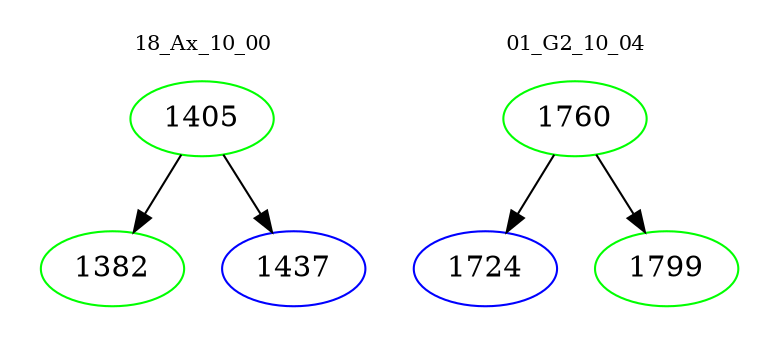 digraph{
subgraph cluster_0 {
color = white
label = "18_Ax_10_00";
fontsize=10;
T0_1405 [label="1405", color="green"]
T0_1405 -> T0_1382 [color="black"]
T0_1382 [label="1382", color="green"]
T0_1405 -> T0_1437 [color="black"]
T0_1437 [label="1437", color="blue"]
}
subgraph cluster_1 {
color = white
label = "01_G2_10_04";
fontsize=10;
T1_1760 [label="1760", color="green"]
T1_1760 -> T1_1724 [color="black"]
T1_1724 [label="1724", color="blue"]
T1_1760 -> T1_1799 [color="black"]
T1_1799 [label="1799", color="green"]
}
}
